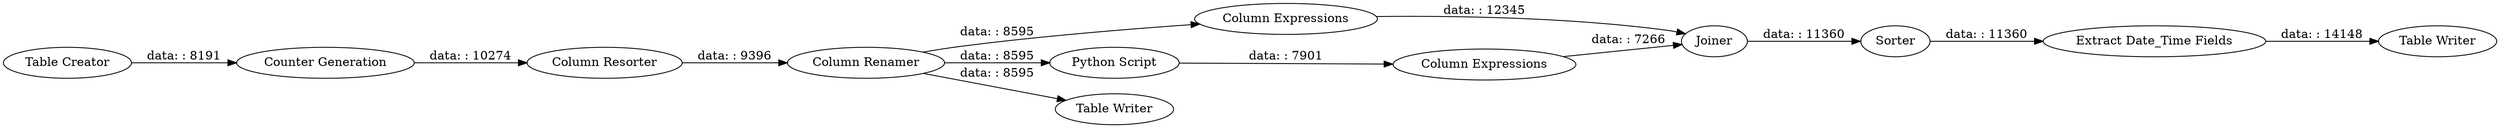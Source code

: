 digraph {
	"3646483592821950247_371" [label="Table Creator"]
	"3646483592821950247_381" [label="Extract Date_Time Fields"]
	"3646483592821950247_377" [label="Column Resorter"]
	"3646483592821950247_378" [label="Column Expressions"]
	"3646483592821950247_374" [label="Python Script"]
	"3646483592821950247_380" [label="Column Expressions"]
	"3646483592821950247_375" [label=Joiner]
	"3646483592821950247_376" [label=Sorter]
	"3646483592821950247_382" [label="Table Writer"]
	"3646483592821950247_373" [label="Column Renamer"]
	"3646483592821950247_383" [label="Table Writer"]
	"3646483592821950247_372" [label="Counter Generation"]
	"3646483592821950247_381" -> "3646483592821950247_382" [label="data: : 14148"]
	"3646483592821950247_376" -> "3646483592821950247_381" [label="data: : 11360"]
	"3646483592821950247_372" -> "3646483592821950247_377" [label="data: : 10274"]
	"3646483592821950247_375" -> "3646483592821950247_376" [label="data: : 11360"]
	"3646483592821950247_373" -> "3646483592821950247_383" [label="data: : 8595"]
	"3646483592821950247_374" -> "3646483592821950247_380" [label="data: : 7901"]
	"3646483592821950247_377" -> "3646483592821950247_373" [label="data: : 9396"]
	"3646483592821950247_378" -> "3646483592821950247_375" [label="data: : 12345"]
	"3646483592821950247_373" -> "3646483592821950247_378" [label="data: : 8595"]
	"3646483592821950247_373" -> "3646483592821950247_374" [label="data: : 8595"]
	"3646483592821950247_380" -> "3646483592821950247_375" [label="data: : 7266"]
	"3646483592821950247_371" -> "3646483592821950247_372" [label="data: : 8191"]
	rankdir=LR
}
